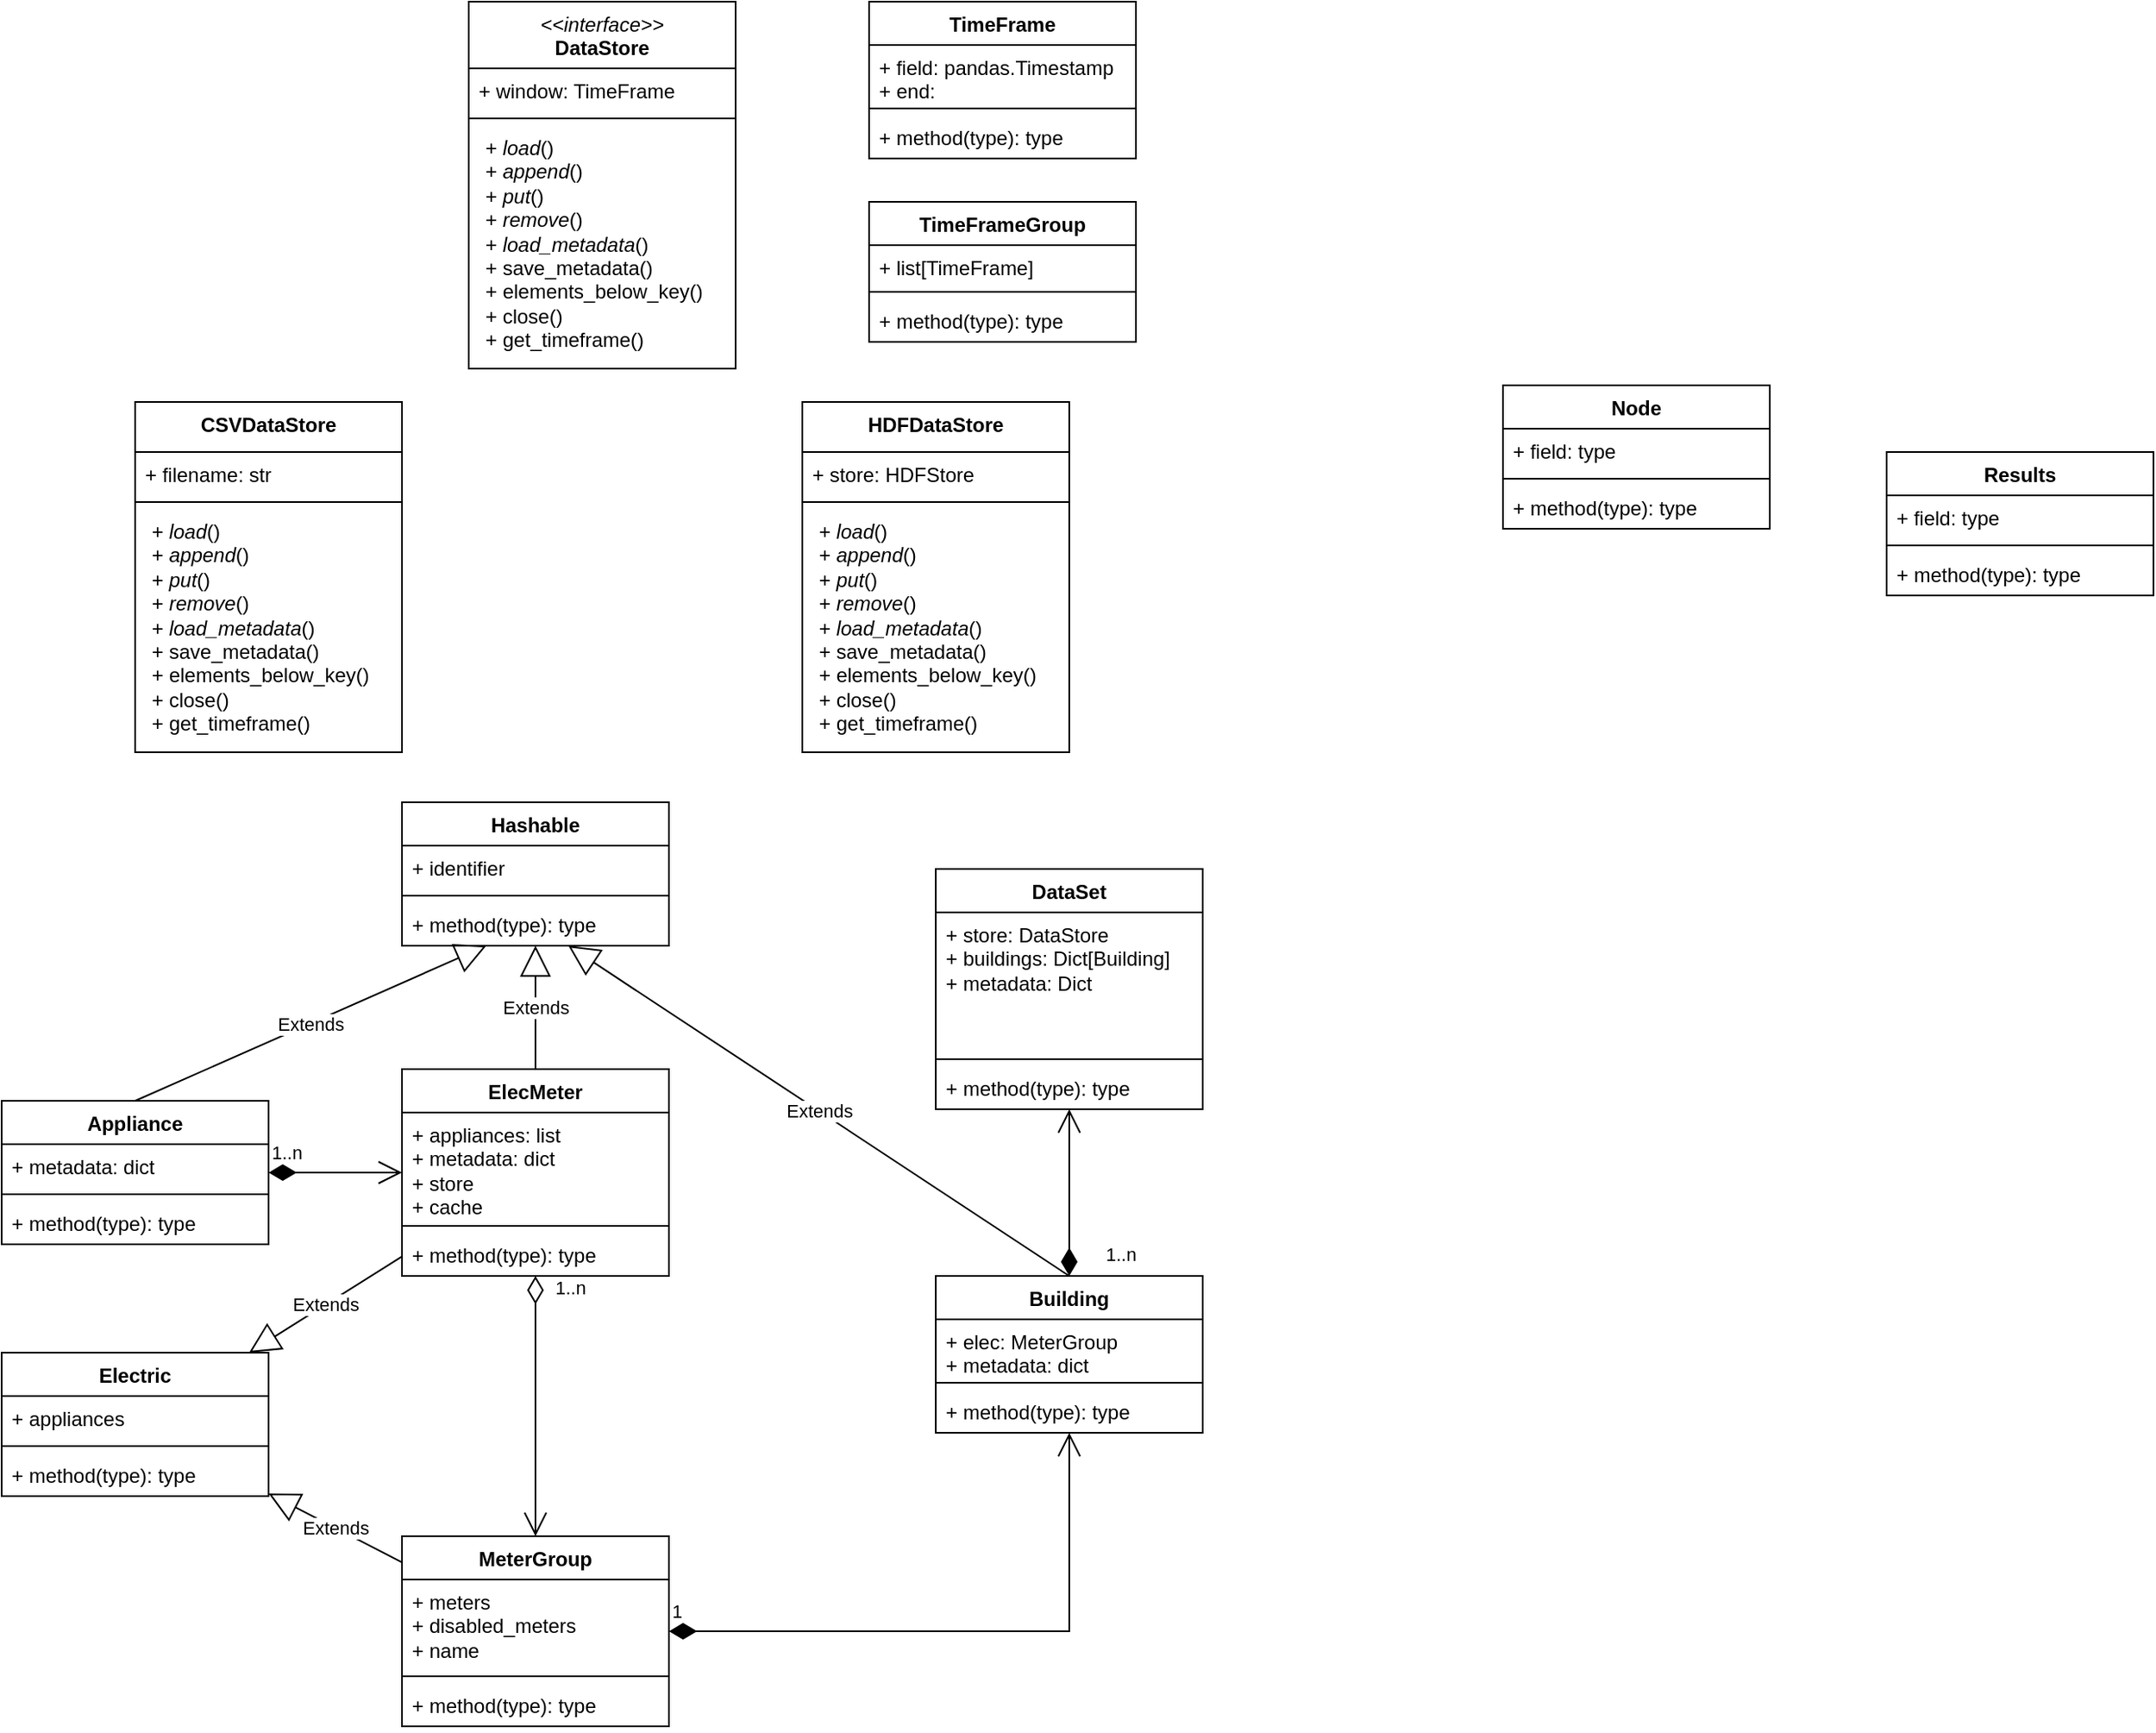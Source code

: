 <mxfile version="21.5.0" type="device">
  <diagram name="Page-1" id="jT-YQcipNwU3PcluAxv6">
    <mxGraphModel dx="2074" dy="1204" grid="1" gridSize="10" guides="1" tooltips="1" connect="1" arrows="1" fold="1" page="1" pageScale="1" pageWidth="827" pageHeight="1169" math="0" shadow="0">
      <root>
        <mxCell id="0" />
        <mxCell id="1" parent="0" />
        <mxCell id="iBXWmR-ypW3u-9W74qnZ-7" value="TimeFrame" style="swimlane;fontStyle=1;align=center;verticalAlign=top;childLayout=stackLayout;horizontal=1;startSize=26;horizontalStack=0;resizeParent=1;resizeParentMax=0;resizeLast=0;collapsible=1;marginBottom=0;whiteSpace=wrap;html=1;" vertex="1" parent="1">
          <mxGeometry x="560" y="40" width="160" height="94" as="geometry">
            <mxRectangle x="330" y="380" width="100" height="30" as="alternateBounds" />
          </mxGeometry>
        </mxCell>
        <mxCell id="iBXWmR-ypW3u-9W74qnZ-8" value="+ field: pandas.Timestamp&lt;br&gt;+ end:&amp;nbsp;" style="text;strokeColor=none;fillColor=none;align=left;verticalAlign=top;spacingLeft=4;spacingRight=4;overflow=hidden;rotatable=0;points=[[0,0.5],[1,0.5]];portConstraint=eastwest;whiteSpace=wrap;html=1;" vertex="1" parent="iBXWmR-ypW3u-9W74qnZ-7">
          <mxGeometry y="26" width="160" height="34" as="geometry" />
        </mxCell>
        <mxCell id="iBXWmR-ypW3u-9W74qnZ-9" value="" style="line;strokeWidth=1;fillColor=none;align=left;verticalAlign=middle;spacingTop=-1;spacingLeft=3;spacingRight=3;rotatable=0;labelPosition=right;points=[];portConstraint=eastwest;strokeColor=inherit;" vertex="1" parent="iBXWmR-ypW3u-9W74qnZ-7">
          <mxGeometry y="60" width="160" height="8" as="geometry" />
        </mxCell>
        <mxCell id="iBXWmR-ypW3u-9W74qnZ-10" value="+ method(type): type" style="text;strokeColor=none;fillColor=none;align=left;verticalAlign=top;spacingLeft=4;spacingRight=4;overflow=hidden;rotatable=0;points=[[0,0.5],[1,0.5]];portConstraint=eastwest;whiteSpace=wrap;html=1;" vertex="1" parent="iBXWmR-ypW3u-9W74qnZ-7">
          <mxGeometry y="68" width="160" height="26" as="geometry" />
        </mxCell>
        <mxCell id="iBXWmR-ypW3u-9W74qnZ-11" value="&lt;i style=&quot;border-color: var(--border-color); font-weight: 400;&quot;&gt;&amp;lt;&amp;lt;interface&amp;gt;&amp;gt;&lt;/i&gt;&lt;br style=&quot;border-color: var(--border-color); font-weight: 400;&quot;&gt;&lt;b style=&quot;border-color: var(--border-color);&quot;&gt;DataStore&lt;/b&gt;" style="swimlane;fontStyle=1;align=center;verticalAlign=top;childLayout=stackLayout;horizontal=1;startSize=40;horizontalStack=0;resizeParent=1;resizeParentMax=0;resizeLast=0;collapsible=1;marginBottom=0;whiteSpace=wrap;html=1;" vertex="1" parent="1">
          <mxGeometry x="320" y="40" width="160" height="220" as="geometry" />
        </mxCell>
        <mxCell id="iBXWmR-ypW3u-9W74qnZ-12" value="+ window: TimeFrame" style="text;strokeColor=none;fillColor=none;align=left;verticalAlign=top;spacingLeft=4;spacingRight=4;overflow=hidden;rotatable=0;points=[[0,0.5],[1,0.5]];portConstraint=eastwest;whiteSpace=wrap;html=1;" vertex="1" parent="iBXWmR-ypW3u-9W74qnZ-11">
          <mxGeometry y="40" width="160" height="26" as="geometry" />
        </mxCell>
        <mxCell id="iBXWmR-ypW3u-9W74qnZ-13" value="" style="line;strokeWidth=1;fillColor=none;align=left;verticalAlign=middle;spacingTop=-1;spacingLeft=3;spacingRight=3;rotatable=0;labelPosition=right;points=[];portConstraint=eastwest;strokeColor=inherit;" vertex="1" parent="iBXWmR-ypW3u-9W74qnZ-11">
          <mxGeometry y="66" width="160" height="8" as="geometry" />
        </mxCell>
        <mxCell id="iBXWmR-ypW3u-9W74qnZ-14" value="&lt;p style=&quot;border-color: var(--border-color); margin: 0px 0px 0px 4px;&quot;&gt;+&amp;nbsp;&lt;i style=&quot;border-color: var(--border-color);&quot;&gt;load&lt;/i&gt;()&lt;/p&gt;&lt;p style=&quot;border-color: var(--border-color); margin: 0px 0px 0px 4px;&quot;&gt;+&amp;nbsp;&lt;i style=&quot;border-color: var(--border-color);&quot;&gt;append&lt;/i&gt;()&lt;/p&gt;&lt;p style=&quot;border-color: var(--border-color); margin: 0px 0px 0px 4px;&quot;&gt;+&amp;nbsp;&lt;i style=&quot;border-color: var(--border-color);&quot;&gt;put&lt;/i&gt;()&lt;/p&gt;&lt;p style=&quot;border-color: var(--border-color); margin: 0px 0px 0px 4px;&quot;&gt;+&amp;nbsp;&lt;i style=&quot;border-color: var(--border-color);&quot;&gt;remove&lt;/i&gt;()&lt;/p&gt;&lt;p style=&quot;border-color: var(--border-color); margin: 0px 0px 0px 4px;&quot;&gt;+&amp;nbsp;&lt;i style=&quot;border-color: var(--border-color);&quot;&gt;load_metadata&lt;/i&gt;()&lt;/p&gt;&lt;p style=&quot;border-color: var(--border-color); margin: 0px 0px 0px 4px;&quot;&gt;+ save_metadata()&lt;/p&gt;&lt;p style=&quot;border-color: var(--border-color); margin: 0px 0px 0px 4px;&quot;&gt;+ elements_below_key()&lt;/p&gt;&lt;p style=&quot;border-color: var(--border-color); margin: 0px 0px 0px 4px;&quot;&gt;+ close()&lt;/p&gt;&lt;p style=&quot;border-color: var(--border-color); margin: 0px 0px 0px 4px;&quot;&gt;+ get_timeframe()&lt;/p&gt;" style="text;strokeColor=none;fillColor=none;align=left;verticalAlign=top;spacingLeft=4;spacingRight=4;overflow=hidden;rotatable=0;points=[[0,0.5],[1,0.5]];portConstraint=eastwest;whiteSpace=wrap;html=1;" vertex="1" parent="iBXWmR-ypW3u-9W74qnZ-11">
          <mxGeometry y="74" width="160" height="146" as="geometry" />
        </mxCell>
        <mxCell id="iBXWmR-ypW3u-9W74qnZ-15" value="CSVDataStore" style="swimlane;fontStyle=1;align=center;verticalAlign=top;childLayout=stackLayout;horizontal=1;startSize=30;horizontalStack=0;resizeParent=1;resizeParentMax=0;resizeLast=0;collapsible=1;marginBottom=0;whiteSpace=wrap;html=1;" vertex="1" parent="1">
          <mxGeometry x="120" y="280" width="160" height="210" as="geometry" />
        </mxCell>
        <mxCell id="iBXWmR-ypW3u-9W74qnZ-16" value="+ filename: str" style="text;strokeColor=none;fillColor=none;align=left;verticalAlign=top;spacingLeft=4;spacingRight=4;overflow=hidden;rotatable=0;points=[[0,0.5],[1,0.5]];portConstraint=eastwest;whiteSpace=wrap;html=1;" vertex="1" parent="iBXWmR-ypW3u-9W74qnZ-15">
          <mxGeometry y="30" width="160" height="26" as="geometry" />
        </mxCell>
        <mxCell id="iBXWmR-ypW3u-9W74qnZ-17" value="" style="line;strokeWidth=1;fillColor=none;align=left;verticalAlign=middle;spacingTop=-1;spacingLeft=3;spacingRight=3;rotatable=0;labelPosition=right;points=[];portConstraint=eastwest;strokeColor=inherit;" vertex="1" parent="iBXWmR-ypW3u-9W74qnZ-15">
          <mxGeometry y="56" width="160" height="8" as="geometry" />
        </mxCell>
        <mxCell id="iBXWmR-ypW3u-9W74qnZ-18" value="&lt;p style=&quot;border-color: var(--border-color); margin: 0px 0px 0px 4px;&quot;&gt;+&amp;nbsp;&lt;i style=&quot;border-color: var(--border-color);&quot;&gt;load&lt;/i&gt;()&lt;/p&gt;&lt;p style=&quot;border-color: var(--border-color); margin: 0px 0px 0px 4px;&quot;&gt;+&amp;nbsp;&lt;i style=&quot;border-color: var(--border-color);&quot;&gt;append&lt;/i&gt;()&lt;/p&gt;&lt;p style=&quot;border-color: var(--border-color); margin: 0px 0px 0px 4px;&quot;&gt;+&amp;nbsp;&lt;i style=&quot;border-color: var(--border-color);&quot;&gt;put&lt;/i&gt;()&lt;/p&gt;&lt;p style=&quot;border-color: var(--border-color); margin: 0px 0px 0px 4px;&quot;&gt;+&amp;nbsp;&lt;i style=&quot;border-color: var(--border-color);&quot;&gt;remove&lt;/i&gt;()&lt;/p&gt;&lt;p style=&quot;border-color: var(--border-color); margin: 0px 0px 0px 4px;&quot;&gt;+&amp;nbsp;&lt;i style=&quot;border-color: var(--border-color);&quot;&gt;load_metadata&lt;/i&gt;()&lt;/p&gt;&lt;p style=&quot;border-color: var(--border-color); margin: 0px 0px 0px 4px;&quot;&gt;+ save_metadata()&lt;/p&gt;&lt;p style=&quot;border-color: var(--border-color); margin: 0px 0px 0px 4px;&quot;&gt;+ elements_below_key()&lt;/p&gt;&lt;p style=&quot;border-color: var(--border-color); margin: 0px 0px 0px 4px;&quot;&gt;+ close()&lt;/p&gt;&lt;p style=&quot;border-color: var(--border-color); margin: 0px 0px 0px 4px;&quot;&gt;+ get_timeframe()&lt;/p&gt;" style="text;strokeColor=none;fillColor=none;align=left;verticalAlign=top;spacingLeft=4;spacingRight=4;overflow=hidden;rotatable=0;points=[[0,0.5],[1,0.5]];portConstraint=eastwest;whiteSpace=wrap;html=1;" vertex="1" parent="iBXWmR-ypW3u-9W74qnZ-15">
          <mxGeometry y="64" width="160" height="146" as="geometry" />
        </mxCell>
        <mxCell id="iBXWmR-ypW3u-9W74qnZ-19" value="HDFDataStore" style="swimlane;fontStyle=1;align=center;verticalAlign=top;childLayout=stackLayout;horizontal=1;startSize=30;horizontalStack=0;resizeParent=1;resizeParentMax=0;resizeLast=0;collapsible=1;marginBottom=0;whiteSpace=wrap;html=1;" vertex="1" parent="1">
          <mxGeometry x="520" y="280" width="160" height="210" as="geometry" />
        </mxCell>
        <mxCell id="iBXWmR-ypW3u-9W74qnZ-20" value="+ store: HDFStore" style="text;strokeColor=none;fillColor=none;align=left;verticalAlign=top;spacingLeft=4;spacingRight=4;overflow=hidden;rotatable=0;points=[[0,0.5],[1,0.5]];portConstraint=eastwest;whiteSpace=wrap;html=1;" vertex="1" parent="iBXWmR-ypW3u-9W74qnZ-19">
          <mxGeometry y="30" width="160" height="26" as="geometry" />
        </mxCell>
        <mxCell id="iBXWmR-ypW3u-9W74qnZ-21" value="" style="line;strokeWidth=1;fillColor=none;align=left;verticalAlign=middle;spacingTop=-1;spacingLeft=3;spacingRight=3;rotatable=0;labelPosition=right;points=[];portConstraint=eastwest;strokeColor=inherit;" vertex="1" parent="iBXWmR-ypW3u-9W74qnZ-19">
          <mxGeometry y="56" width="160" height="8" as="geometry" />
        </mxCell>
        <mxCell id="iBXWmR-ypW3u-9W74qnZ-22" value="&lt;p style=&quot;border-color: var(--border-color); margin: 0px 0px 0px 4px;&quot;&gt;+&amp;nbsp;&lt;i style=&quot;border-color: var(--border-color);&quot;&gt;load&lt;/i&gt;()&lt;/p&gt;&lt;p style=&quot;border-color: var(--border-color); margin: 0px 0px 0px 4px;&quot;&gt;+&amp;nbsp;&lt;i style=&quot;border-color: var(--border-color);&quot;&gt;append&lt;/i&gt;()&lt;/p&gt;&lt;p style=&quot;border-color: var(--border-color); margin: 0px 0px 0px 4px;&quot;&gt;+&amp;nbsp;&lt;i style=&quot;border-color: var(--border-color);&quot;&gt;put&lt;/i&gt;()&lt;/p&gt;&lt;p style=&quot;border-color: var(--border-color); margin: 0px 0px 0px 4px;&quot;&gt;+&amp;nbsp;&lt;i style=&quot;border-color: var(--border-color);&quot;&gt;remove&lt;/i&gt;()&lt;/p&gt;&lt;p style=&quot;border-color: var(--border-color); margin: 0px 0px 0px 4px;&quot;&gt;+&amp;nbsp;&lt;i style=&quot;border-color: var(--border-color);&quot;&gt;load_metadata&lt;/i&gt;()&lt;/p&gt;&lt;p style=&quot;border-color: var(--border-color); margin: 0px 0px 0px 4px;&quot;&gt;+ save_metadata()&lt;/p&gt;&lt;p style=&quot;border-color: var(--border-color); margin: 0px 0px 0px 4px;&quot;&gt;+ elements_below_key()&lt;/p&gt;&lt;p style=&quot;border-color: var(--border-color); margin: 0px 0px 0px 4px;&quot;&gt;+ close()&lt;/p&gt;&lt;p style=&quot;border-color: var(--border-color); margin: 0px 0px 0px 4px;&quot;&gt;+ get_timeframe()&lt;/p&gt;" style="text;strokeColor=none;fillColor=none;align=left;verticalAlign=top;spacingLeft=4;spacingRight=4;overflow=hidden;rotatable=0;points=[[0,0.5],[1,0.5]];portConstraint=eastwest;whiteSpace=wrap;html=1;" vertex="1" parent="iBXWmR-ypW3u-9W74qnZ-19">
          <mxGeometry y="64" width="160" height="146" as="geometry" />
        </mxCell>
        <mxCell id="iBXWmR-ypW3u-9W74qnZ-24" value="TimeFrameGroup" style="swimlane;fontStyle=1;align=center;verticalAlign=top;childLayout=stackLayout;horizontal=1;startSize=26;horizontalStack=0;resizeParent=1;resizeParentMax=0;resizeLast=0;collapsible=1;marginBottom=0;whiteSpace=wrap;html=1;" vertex="1" parent="1">
          <mxGeometry x="560" y="160" width="160" height="84" as="geometry">
            <mxRectangle x="330" y="380" width="100" height="30" as="alternateBounds" />
          </mxGeometry>
        </mxCell>
        <mxCell id="iBXWmR-ypW3u-9W74qnZ-25" value="+ list[TimeFrame]" style="text;strokeColor=none;fillColor=none;align=left;verticalAlign=top;spacingLeft=4;spacingRight=4;overflow=hidden;rotatable=0;points=[[0,0.5],[1,0.5]];portConstraint=eastwest;whiteSpace=wrap;html=1;" vertex="1" parent="iBXWmR-ypW3u-9W74qnZ-24">
          <mxGeometry y="26" width="160" height="24" as="geometry" />
        </mxCell>
        <mxCell id="iBXWmR-ypW3u-9W74qnZ-26" value="" style="line;strokeWidth=1;fillColor=none;align=left;verticalAlign=middle;spacingTop=-1;spacingLeft=3;spacingRight=3;rotatable=0;labelPosition=right;points=[];portConstraint=eastwest;strokeColor=inherit;" vertex="1" parent="iBXWmR-ypW3u-9W74qnZ-24">
          <mxGeometry y="50" width="160" height="8" as="geometry" />
        </mxCell>
        <mxCell id="iBXWmR-ypW3u-9W74qnZ-27" value="+ method(type): type" style="text;strokeColor=none;fillColor=none;align=left;verticalAlign=top;spacingLeft=4;spacingRight=4;overflow=hidden;rotatable=0;points=[[0,0.5],[1,0.5]];portConstraint=eastwest;whiteSpace=wrap;html=1;" vertex="1" parent="iBXWmR-ypW3u-9W74qnZ-24">
          <mxGeometry y="58" width="160" height="26" as="geometry" />
        </mxCell>
        <mxCell id="iBXWmR-ypW3u-9W74qnZ-31" value="Hashable" style="swimlane;fontStyle=1;align=center;verticalAlign=top;childLayout=stackLayout;horizontal=1;startSize=26;horizontalStack=0;resizeParent=1;resizeParentMax=0;resizeLast=0;collapsible=1;marginBottom=0;whiteSpace=wrap;html=1;" vertex="1" parent="1">
          <mxGeometry x="280" y="520" width="160" height="86" as="geometry" />
        </mxCell>
        <mxCell id="iBXWmR-ypW3u-9W74qnZ-32" value="+ identifier" style="text;strokeColor=none;fillColor=none;align=left;verticalAlign=top;spacingLeft=4;spacingRight=4;overflow=hidden;rotatable=0;points=[[0,0.5],[1,0.5]];portConstraint=eastwest;whiteSpace=wrap;html=1;" vertex="1" parent="iBXWmR-ypW3u-9W74qnZ-31">
          <mxGeometry y="26" width="160" height="26" as="geometry" />
        </mxCell>
        <mxCell id="iBXWmR-ypW3u-9W74qnZ-33" value="" style="line;strokeWidth=1;fillColor=none;align=left;verticalAlign=middle;spacingTop=-1;spacingLeft=3;spacingRight=3;rotatable=0;labelPosition=right;points=[];portConstraint=eastwest;strokeColor=inherit;" vertex="1" parent="iBXWmR-ypW3u-9W74qnZ-31">
          <mxGeometry y="52" width="160" height="8" as="geometry" />
        </mxCell>
        <mxCell id="iBXWmR-ypW3u-9W74qnZ-34" value="+ method(type): type" style="text;strokeColor=none;fillColor=none;align=left;verticalAlign=top;spacingLeft=4;spacingRight=4;overflow=hidden;rotatable=0;points=[[0,0.5],[1,0.5]];portConstraint=eastwest;whiteSpace=wrap;html=1;" vertex="1" parent="iBXWmR-ypW3u-9W74qnZ-31">
          <mxGeometry y="60" width="160" height="26" as="geometry" />
        </mxCell>
        <mxCell id="iBXWmR-ypW3u-9W74qnZ-35" value="Appliance" style="swimlane;fontStyle=1;align=center;verticalAlign=top;childLayout=stackLayout;horizontal=1;startSize=26;horizontalStack=0;resizeParent=1;resizeParentMax=0;resizeLast=0;collapsible=1;marginBottom=0;whiteSpace=wrap;html=1;" vertex="1" parent="1">
          <mxGeometry x="40" y="699" width="160" height="86" as="geometry" />
        </mxCell>
        <mxCell id="iBXWmR-ypW3u-9W74qnZ-36" value="+ metadata: dict" style="text;strokeColor=none;fillColor=none;align=left;verticalAlign=top;spacingLeft=4;spacingRight=4;overflow=hidden;rotatable=0;points=[[0,0.5],[1,0.5]];portConstraint=eastwest;whiteSpace=wrap;html=1;" vertex="1" parent="iBXWmR-ypW3u-9W74qnZ-35">
          <mxGeometry y="26" width="160" height="26" as="geometry" />
        </mxCell>
        <mxCell id="iBXWmR-ypW3u-9W74qnZ-37" value="" style="line;strokeWidth=1;fillColor=none;align=left;verticalAlign=middle;spacingTop=-1;spacingLeft=3;spacingRight=3;rotatable=0;labelPosition=right;points=[];portConstraint=eastwest;strokeColor=inherit;" vertex="1" parent="iBXWmR-ypW3u-9W74qnZ-35">
          <mxGeometry y="52" width="160" height="8" as="geometry" />
        </mxCell>
        <mxCell id="iBXWmR-ypW3u-9W74qnZ-38" value="+ method(type): type" style="text;strokeColor=none;fillColor=none;align=left;verticalAlign=top;spacingLeft=4;spacingRight=4;overflow=hidden;rotatable=0;points=[[0,0.5],[1,0.5]];portConstraint=eastwest;whiteSpace=wrap;html=1;" vertex="1" parent="iBXWmR-ypW3u-9W74qnZ-35">
          <mxGeometry y="60" width="160" height="26" as="geometry" />
        </mxCell>
        <mxCell id="iBXWmR-ypW3u-9W74qnZ-43" value="DataSet" style="swimlane;fontStyle=1;align=center;verticalAlign=top;childLayout=stackLayout;horizontal=1;startSize=26;horizontalStack=0;resizeParent=1;resizeParentMax=0;resizeLast=0;collapsible=1;marginBottom=0;whiteSpace=wrap;html=1;" vertex="1" parent="1">
          <mxGeometry x="600" y="560" width="160" height="144" as="geometry" />
        </mxCell>
        <mxCell id="iBXWmR-ypW3u-9W74qnZ-44" value="+ store: DataStore&lt;br&gt;+ buildings: Dict[Building]&lt;br&gt;+ metadata: Dict" style="text;strokeColor=none;fillColor=none;align=left;verticalAlign=top;spacingLeft=4;spacingRight=4;overflow=hidden;rotatable=0;points=[[0,0.5],[1,0.5]];portConstraint=eastwest;whiteSpace=wrap;html=1;" vertex="1" parent="iBXWmR-ypW3u-9W74qnZ-43">
          <mxGeometry y="26" width="160" height="84" as="geometry" />
        </mxCell>
        <mxCell id="iBXWmR-ypW3u-9W74qnZ-45" value="" style="line;strokeWidth=1;fillColor=none;align=left;verticalAlign=middle;spacingTop=-1;spacingLeft=3;spacingRight=3;rotatable=0;labelPosition=right;points=[];portConstraint=eastwest;strokeColor=inherit;" vertex="1" parent="iBXWmR-ypW3u-9W74qnZ-43">
          <mxGeometry y="110" width="160" height="8" as="geometry" />
        </mxCell>
        <mxCell id="iBXWmR-ypW3u-9W74qnZ-46" value="+ method(type): type" style="text;strokeColor=none;fillColor=none;align=left;verticalAlign=top;spacingLeft=4;spacingRight=4;overflow=hidden;rotatable=0;points=[[0,0.5],[1,0.5]];portConstraint=eastwest;whiteSpace=wrap;html=1;" vertex="1" parent="iBXWmR-ypW3u-9W74qnZ-43">
          <mxGeometry y="118" width="160" height="26" as="geometry" />
        </mxCell>
        <mxCell id="iBXWmR-ypW3u-9W74qnZ-47" value="ElecMeter" style="swimlane;fontStyle=1;align=center;verticalAlign=top;childLayout=stackLayout;horizontal=1;startSize=26;horizontalStack=0;resizeParent=1;resizeParentMax=0;resizeLast=0;collapsible=1;marginBottom=0;whiteSpace=wrap;html=1;" vertex="1" parent="1">
          <mxGeometry x="280" y="680" width="160" height="124" as="geometry" />
        </mxCell>
        <mxCell id="iBXWmR-ypW3u-9W74qnZ-48" value="+ appliances: list&lt;br&gt;+ metadata: dict&lt;br&gt;+ store&lt;br&gt;+ cache" style="text;strokeColor=none;fillColor=none;align=left;verticalAlign=top;spacingLeft=4;spacingRight=4;overflow=hidden;rotatable=0;points=[[0,0.5],[1,0.5]];portConstraint=eastwest;whiteSpace=wrap;html=1;" vertex="1" parent="iBXWmR-ypW3u-9W74qnZ-47">
          <mxGeometry y="26" width="160" height="64" as="geometry" />
        </mxCell>
        <mxCell id="iBXWmR-ypW3u-9W74qnZ-49" value="" style="line;strokeWidth=1;fillColor=none;align=left;verticalAlign=middle;spacingTop=-1;spacingLeft=3;spacingRight=3;rotatable=0;labelPosition=right;points=[];portConstraint=eastwest;strokeColor=inherit;" vertex="1" parent="iBXWmR-ypW3u-9W74qnZ-47">
          <mxGeometry y="90" width="160" height="8" as="geometry" />
        </mxCell>
        <mxCell id="iBXWmR-ypW3u-9W74qnZ-50" value="+ method(type): type" style="text;strokeColor=none;fillColor=none;align=left;verticalAlign=top;spacingLeft=4;spacingRight=4;overflow=hidden;rotatable=0;points=[[0,0.5],[1,0.5]];portConstraint=eastwest;whiteSpace=wrap;html=1;" vertex="1" parent="iBXWmR-ypW3u-9W74qnZ-47">
          <mxGeometry y="98" width="160" height="26" as="geometry" />
        </mxCell>
        <mxCell id="iBXWmR-ypW3u-9W74qnZ-51" value="Electric" style="swimlane;fontStyle=1;align=center;verticalAlign=top;childLayout=stackLayout;horizontal=1;startSize=26;horizontalStack=0;resizeParent=1;resizeParentMax=0;resizeLast=0;collapsible=1;marginBottom=0;whiteSpace=wrap;html=1;" vertex="1" parent="1">
          <mxGeometry x="40" y="850" width="160" height="86" as="geometry" />
        </mxCell>
        <mxCell id="iBXWmR-ypW3u-9W74qnZ-52" value="+ appliances" style="text;strokeColor=none;fillColor=none;align=left;verticalAlign=top;spacingLeft=4;spacingRight=4;overflow=hidden;rotatable=0;points=[[0,0.5],[1,0.5]];portConstraint=eastwest;whiteSpace=wrap;html=1;" vertex="1" parent="iBXWmR-ypW3u-9W74qnZ-51">
          <mxGeometry y="26" width="160" height="26" as="geometry" />
        </mxCell>
        <mxCell id="iBXWmR-ypW3u-9W74qnZ-53" value="" style="line;strokeWidth=1;fillColor=none;align=left;verticalAlign=middle;spacingTop=-1;spacingLeft=3;spacingRight=3;rotatable=0;labelPosition=right;points=[];portConstraint=eastwest;strokeColor=inherit;" vertex="1" parent="iBXWmR-ypW3u-9W74qnZ-51">
          <mxGeometry y="52" width="160" height="8" as="geometry" />
        </mxCell>
        <mxCell id="iBXWmR-ypW3u-9W74qnZ-54" value="+ method(type): type" style="text;strokeColor=none;fillColor=none;align=left;verticalAlign=top;spacingLeft=4;spacingRight=4;overflow=hidden;rotatable=0;points=[[0,0.5],[1,0.5]];portConstraint=eastwest;whiteSpace=wrap;html=1;" vertex="1" parent="iBXWmR-ypW3u-9W74qnZ-51">
          <mxGeometry y="60" width="160" height="26" as="geometry" />
        </mxCell>
        <mxCell id="iBXWmR-ypW3u-9W74qnZ-55" value="MeterGroup" style="swimlane;fontStyle=1;align=center;verticalAlign=top;childLayout=stackLayout;horizontal=1;startSize=26;horizontalStack=0;resizeParent=1;resizeParentMax=0;resizeLast=0;collapsible=1;marginBottom=0;whiteSpace=wrap;html=1;" vertex="1" parent="1">
          <mxGeometry x="280" y="960" width="160" height="114" as="geometry" />
        </mxCell>
        <mxCell id="iBXWmR-ypW3u-9W74qnZ-56" value="+ meters&lt;br&gt;+ disabled_meters&lt;br&gt;+ name" style="text;strokeColor=none;fillColor=none;align=left;verticalAlign=top;spacingLeft=4;spacingRight=4;overflow=hidden;rotatable=0;points=[[0,0.5],[1,0.5]];portConstraint=eastwest;whiteSpace=wrap;html=1;" vertex="1" parent="iBXWmR-ypW3u-9W74qnZ-55">
          <mxGeometry y="26" width="160" height="54" as="geometry" />
        </mxCell>
        <mxCell id="iBXWmR-ypW3u-9W74qnZ-57" value="" style="line;strokeWidth=1;fillColor=none;align=left;verticalAlign=middle;spacingTop=-1;spacingLeft=3;spacingRight=3;rotatable=0;labelPosition=right;points=[];portConstraint=eastwest;strokeColor=inherit;" vertex="1" parent="iBXWmR-ypW3u-9W74qnZ-55">
          <mxGeometry y="80" width="160" height="8" as="geometry" />
        </mxCell>
        <mxCell id="iBXWmR-ypW3u-9W74qnZ-58" value="+ method(type): type" style="text;strokeColor=none;fillColor=none;align=left;verticalAlign=top;spacingLeft=4;spacingRight=4;overflow=hidden;rotatable=0;points=[[0,0.5],[1,0.5]];portConstraint=eastwest;whiteSpace=wrap;html=1;" vertex="1" parent="iBXWmR-ypW3u-9W74qnZ-55">
          <mxGeometry y="88" width="160" height="26" as="geometry" />
        </mxCell>
        <mxCell id="iBXWmR-ypW3u-9W74qnZ-59" value="Node" style="swimlane;fontStyle=1;align=center;verticalAlign=top;childLayout=stackLayout;horizontal=1;startSize=26;horizontalStack=0;resizeParent=1;resizeParentMax=0;resizeLast=0;collapsible=1;marginBottom=0;whiteSpace=wrap;html=1;" vertex="1" parent="1">
          <mxGeometry x="940" y="270" width="160" height="86" as="geometry" />
        </mxCell>
        <mxCell id="iBXWmR-ypW3u-9W74qnZ-60" value="+ field: type" style="text;strokeColor=none;fillColor=none;align=left;verticalAlign=top;spacingLeft=4;spacingRight=4;overflow=hidden;rotatable=0;points=[[0,0.5],[1,0.5]];portConstraint=eastwest;whiteSpace=wrap;html=1;" vertex="1" parent="iBXWmR-ypW3u-9W74qnZ-59">
          <mxGeometry y="26" width="160" height="26" as="geometry" />
        </mxCell>
        <mxCell id="iBXWmR-ypW3u-9W74qnZ-61" value="" style="line;strokeWidth=1;fillColor=none;align=left;verticalAlign=middle;spacingTop=-1;spacingLeft=3;spacingRight=3;rotatable=0;labelPosition=right;points=[];portConstraint=eastwest;strokeColor=inherit;" vertex="1" parent="iBXWmR-ypW3u-9W74qnZ-59">
          <mxGeometry y="52" width="160" height="8" as="geometry" />
        </mxCell>
        <mxCell id="iBXWmR-ypW3u-9W74qnZ-62" value="+ method(type): type" style="text;strokeColor=none;fillColor=none;align=left;verticalAlign=top;spacingLeft=4;spacingRight=4;overflow=hidden;rotatable=0;points=[[0,0.5],[1,0.5]];portConstraint=eastwest;whiteSpace=wrap;html=1;" vertex="1" parent="iBXWmR-ypW3u-9W74qnZ-59">
          <mxGeometry y="60" width="160" height="26" as="geometry" />
        </mxCell>
        <mxCell id="iBXWmR-ypW3u-9W74qnZ-63" value="Results" style="swimlane;fontStyle=1;align=center;verticalAlign=top;childLayout=stackLayout;horizontal=1;startSize=26;horizontalStack=0;resizeParent=1;resizeParentMax=0;resizeLast=0;collapsible=1;marginBottom=0;whiteSpace=wrap;html=1;" vertex="1" parent="1">
          <mxGeometry x="1170" y="310" width="160" height="86" as="geometry" />
        </mxCell>
        <mxCell id="iBXWmR-ypW3u-9W74qnZ-64" value="+ field: type" style="text;strokeColor=none;fillColor=none;align=left;verticalAlign=top;spacingLeft=4;spacingRight=4;overflow=hidden;rotatable=0;points=[[0,0.5],[1,0.5]];portConstraint=eastwest;whiteSpace=wrap;html=1;" vertex="1" parent="iBXWmR-ypW3u-9W74qnZ-63">
          <mxGeometry y="26" width="160" height="26" as="geometry" />
        </mxCell>
        <mxCell id="iBXWmR-ypW3u-9W74qnZ-65" value="" style="line;strokeWidth=1;fillColor=none;align=left;verticalAlign=middle;spacingTop=-1;spacingLeft=3;spacingRight=3;rotatable=0;labelPosition=right;points=[];portConstraint=eastwest;strokeColor=inherit;" vertex="1" parent="iBXWmR-ypW3u-9W74qnZ-63">
          <mxGeometry y="52" width="160" height="8" as="geometry" />
        </mxCell>
        <mxCell id="iBXWmR-ypW3u-9W74qnZ-66" value="+ method(type): type" style="text;strokeColor=none;fillColor=none;align=left;verticalAlign=top;spacingLeft=4;spacingRight=4;overflow=hidden;rotatable=0;points=[[0,0.5],[1,0.5]];portConstraint=eastwest;whiteSpace=wrap;html=1;" vertex="1" parent="iBXWmR-ypW3u-9W74qnZ-63">
          <mxGeometry y="60" width="160" height="26" as="geometry" />
        </mxCell>
        <mxCell id="iBXWmR-ypW3u-9W74qnZ-69" value="Extends" style="endArrow=block;endSize=16;endFill=0;html=1;rounded=0;exitX=0.5;exitY=0;exitDx=0;exitDy=0;" edge="1" parent="1" source="iBXWmR-ypW3u-9W74qnZ-35" target="iBXWmR-ypW3u-9W74qnZ-34">
          <mxGeometry width="160" relative="1" as="geometry">
            <mxPoint x="340" y="810" as="sourcePoint" />
            <mxPoint x="500" y="810" as="targetPoint" />
          </mxGeometry>
        </mxCell>
        <mxCell id="iBXWmR-ypW3u-9W74qnZ-70" value="Extends" style="endArrow=block;endSize=16;endFill=0;html=1;rounded=0;exitX=0.5;exitY=0;exitDx=0;exitDy=0;" edge="1" parent="1" source="iBXWmR-ypW3u-9W74qnZ-39" target="iBXWmR-ypW3u-9W74qnZ-34">
          <mxGeometry width="160" relative="1" as="geometry">
            <mxPoint x="340" y="810" as="sourcePoint" />
            <mxPoint x="500" y="810" as="targetPoint" />
          </mxGeometry>
        </mxCell>
        <mxCell id="iBXWmR-ypW3u-9W74qnZ-71" value="Extends" style="endArrow=block;endSize=16;endFill=0;html=1;rounded=0;" edge="1" parent="1" source="iBXWmR-ypW3u-9W74qnZ-55" target="iBXWmR-ypW3u-9W74qnZ-51">
          <mxGeometry width="160" relative="1" as="geometry">
            <mxPoint x="490" y="906" as="sourcePoint" />
            <mxPoint x="650" y="906" as="targetPoint" />
          </mxGeometry>
        </mxCell>
        <mxCell id="iBXWmR-ypW3u-9W74qnZ-72" value="Extends" style="endArrow=block;endSize=16;endFill=0;html=1;rounded=0;" edge="1" parent="1" source="iBXWmR-ypW3u-9W74qnZ-47" target="iBXWmR-ypW3u-9W74qnZ-34">
          <mxGeometry width="160" relative="1" as="geometry">
            <mxPoint x="340" y="810" as="sourcePoint" />
            <mxPoint x="500" y="810" as="targetPoint" />
          </mxGeometry>
        </mxCell>
        <mxCell id="iBXWmR-ypW3u-9W74qnZ-73" value="Extends" style="endArrow=block;endSize=16;endFill=0;html=1;rounded=0;" edge="1" parent="1" source="iBXWmR-ypW3u-9W74qnZ-47" target="iBXWmR-ypW3u-9W74qnZ-51">
          <mxGeometry width="160" relative="1" as="geometry">
            <mxPoint x="340" y="810" as="sourcePoint" />
            <mxPoint x="500" y="810" as="targetPoint" />
          </mxGeometry>
        </mxCell>
        <mxCell id="iBXWmR-ypW3u-9W74qnZ-39" value="Building" style="swimlane;fontStyle=1;align=center;verticalAlign=top;childLayout=stackLayout;horizontal=1;startSize=26;horizontalStack=0;resizeParent=1;resizeParentMax=0;resizeLast=0;collapsible=1;marginBottom=0;whiteSpace=wrap;html=1;" vertex="1" parent="1">
          <mxGeometry x="600" y="804" width="160" height="94" as="geometry" />
        </mxCell>
        <mxCell id="iBXWmR-ypW3u-9W74qnZ-40" value="+ elec: MeterGroup&lt;br&gt;+ metadata: dict" style="text;strokeColor=none;fillColor=none;align=left;verticalAlign=top;spacingLeft=4;spacingRight=4;overflow=hidden;rotatable=0;points=[[0,0.5],[1,0.5]];portConstraint=eastwest;whiteSpace=wrap;html=1;" vertex="1" parent="iBXWmR-ypW3u-9W74qnZ-39">
          <mxGeometry y="26" width="160" height="34" as="geometry" />
        </mxCell>
        <mxCell id="iBXWmR-ypW3u-9W74qnZ-41" value="" style="line;strokeWidth=1;fillColor=none;align=left;verticalAlign=middle;spacingTop=-1;spacingLeft=3;spacingRight=3;rotatable=0;labelPosition=right;points=[];portConstraint=eastwest;strokeColor=inherit;" vertex="1" parent="iBXWmR-ypW3u-9W74qnZ-39">
          <mxGeometry y="60" width="160" height="8" as="geometry" />
        </mxCell>
        <mxCell id="iBXWmR-ypW3u-9W74qnZ-42" value="+ method(type): type" style="text;strokeColor=none;fillColor=none;align=left;verticalAlign=top;spacingLeft=4;spacingRight=4;overflow=hidden;rotatable=0;points=[[0,0.5],[1,0.5]];portConstraint=eastwest;whiteSpace=wrap;html=1;" vertex="1" parent="iBXWmR-ypW3u-9W74qnZ-39">
          <mxGeometry y="68" width="160" height="26" as="geometry" />
        </mxCell>
        <mxCell id="iBXWmR-ypW3u-9W74qnZ-74" value="1..n" style="endArrow=open;html=1;endSize=12;startArrow=diamondThin;startSize=14;startFill=0;edgeStyle=orthogonalEdgeStyle;align=left;verticalAlign=bottom;rounded=0;" edge="1" parent="1" source="iBXWmR-ypW3u-9W74qnZ-47" target="iBXWmR-ypW3u-9W74qnZ-55">
          <mxGeometry x="-0.795" y="10" relative="1" as="geometry">
            <mxPoint x="700" y="640" as="sourcePoint" />
            <mxPoint x="860" y="640" as="targetPoint" />
            <mxPoint as="offset" />
          </mxGeometry>
        </mxCell>
        <mxCell id="iBXWmR-ypW3u-9W74qnZ-75" value="1..n" style="endArrow=open;html=1;endSize=12;startArrow=diamondThin;startSize=14;startFill=1;edgeStyle=orthogonalEdgeStyle;align=left;verticalAlign=bottom;rounded=0;" edge="1" parent="1" source="iBXWmR-ypW3u-9W74qnZ-39" target="iBXWmR-ypW3u-9W74qnZ-43">
          <mxGeometry x="-0.92" y="-20" relative="1" as="geometry">
            <mxPoint x="360" y="840" as="sourcePoint" />
            <mxPoint x="520" y="840" as="targetPoint" />
            <mxPoint as="offset" />
          </mxGeometry>
        </mxCell>
        <mxCell id="iBXWmR-ypW3u-9W74qnZ-76" value="1" style="endArrow=open;html=1;endSize=12;startArrow=diamondThin;startSize=14;startFill=1;edgeStyle=orthogonalEdgeStyle;align=left;verticalAlign=bottom;rounded=0;" edge="1" parent="1" source="iBXWmR-ypW3u-9W74qnZ-55" target="iBXWmR-ypW3u-9W74qnZ-39">
          <mxGeometry x="-1" y="3" relative="1" as="geometry">
            <mxPoint x="420" y="820" as="sourcePoint" />
            <mxPoint x="580" y="820" as="targetPoint" />
          </mxGeometry>
        </mxCell>
        <mxCell id="iBXWmR-ypW3u-9W74qnZ-78" value="1..n" style="endArrow=open;html=1;endSize=12;startArrow=diamondThin;startSize=14;startFill=1;edgeStyle=orthogonalEdgeStyle;align=left;verticalAlign=bottom;rounded=0;" edge="1" parent="1" source="iBXWmR-ypW3u-9W74qnZ-35" target="iBXWmR-ypW3u-9W74qnZ-47">
          <mxGeometry x="-1" y="3" relative="1" as="geometry">
            <mxPoint x="480" y="840" as="sourcePoint" />
            <mxPoint x="640" y="840" as="targetPoint" />
          </mxGeometry>
        </mxCell>
      </root>
    </mxGraphModel>
  </diagram>
</mxfile>
